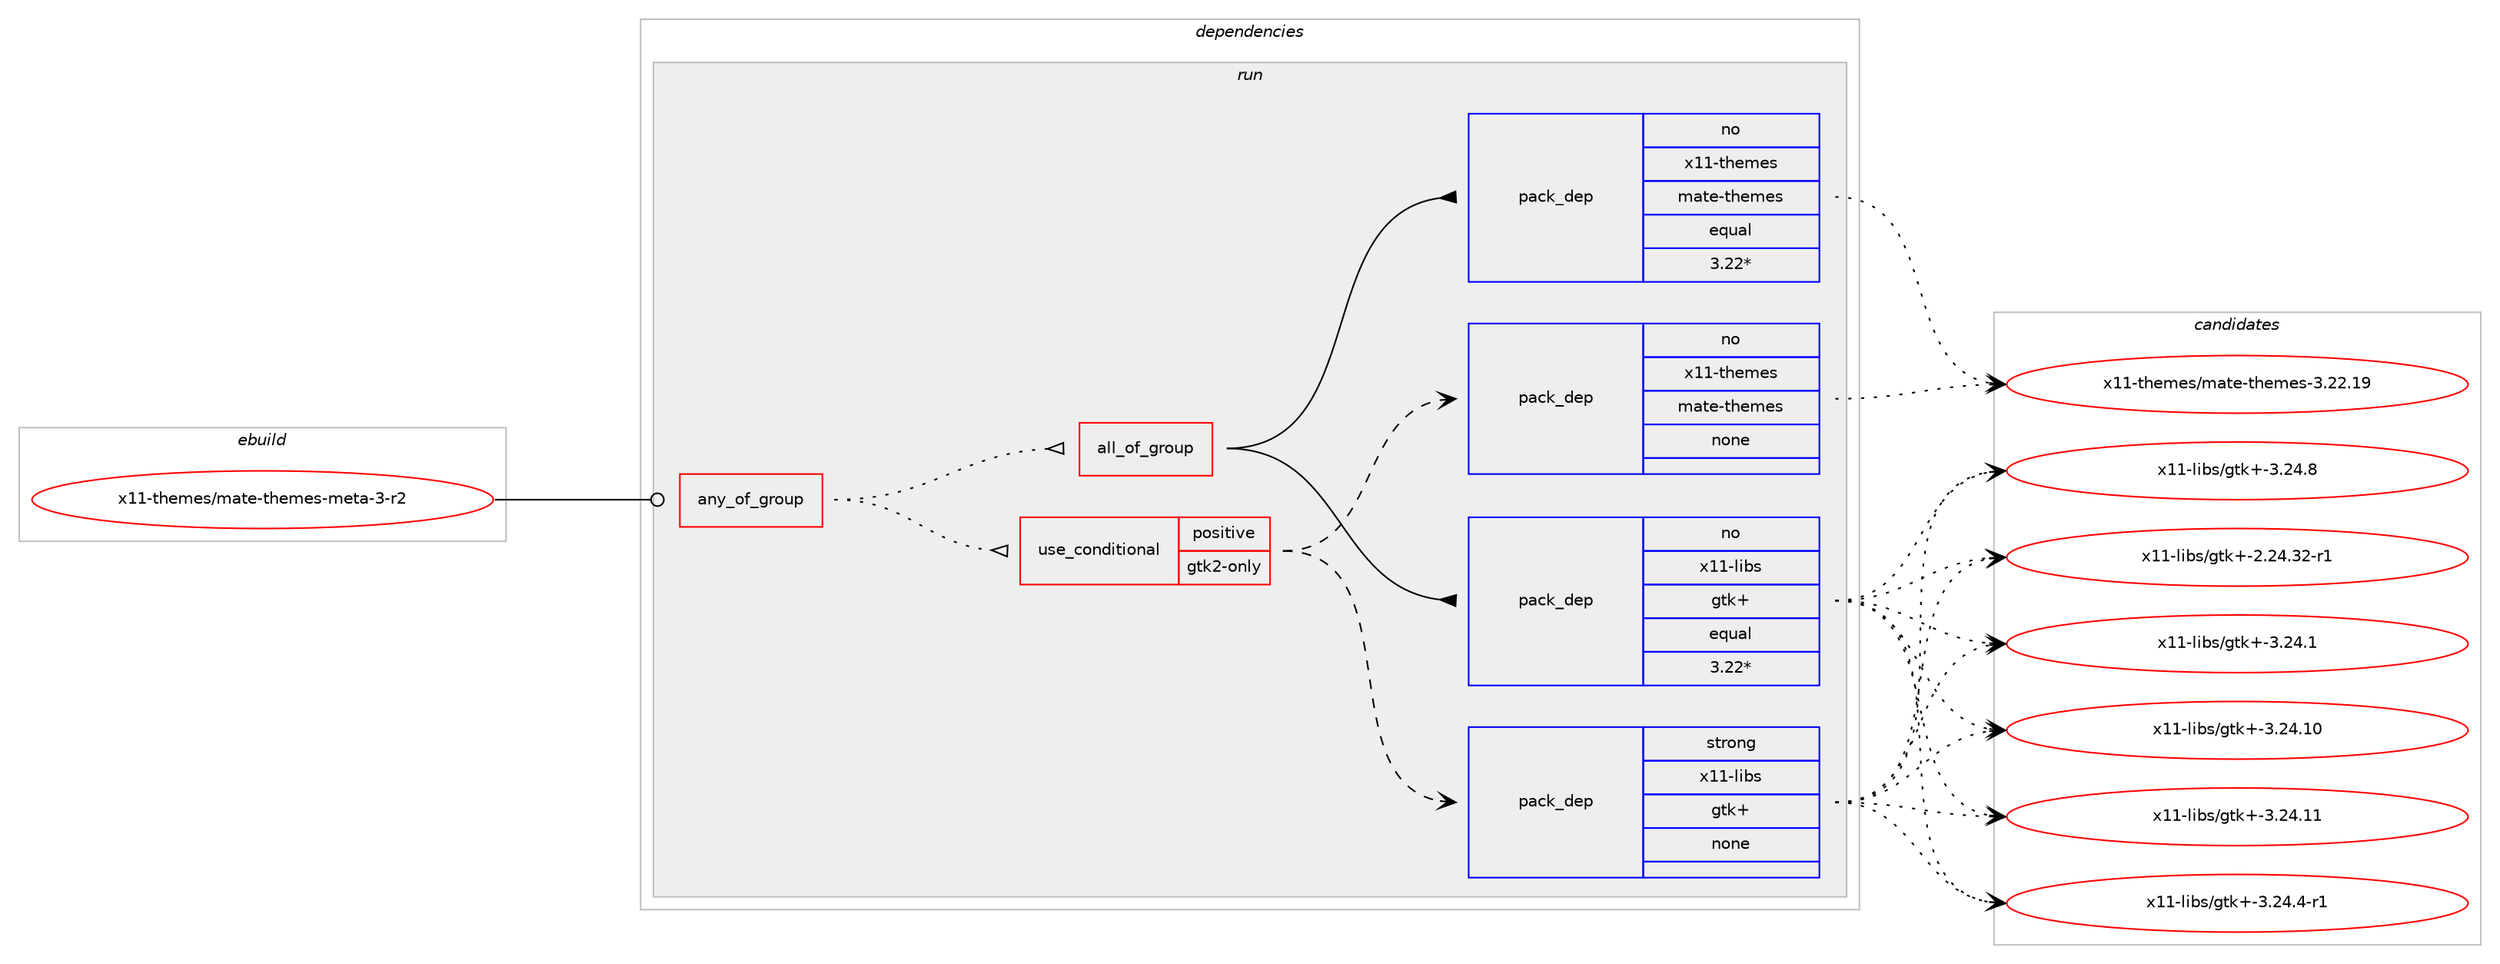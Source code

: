 digraph prolog {

# *************
# Graph options
# *************

newrank=true;
concentrate=true;
compound=true;
graph [rankdir=LR,fontname=Helvetica,fontsize=10,ranksep=1.5];#, ranksep=2.5, nodesep=0.2];
edge  [arrowhead=vee];
node  [fontname=Helvetica,fontsize=10];

# **********
# The ebuild
# **********

subgraph cluster_leftcol {
color=gray;
rank=same;
label=<<i>ebuild</i>>;
id [label="x11-themes/mate-themes-meta-3-r2", color=red, width=4, href="../x11-themes/mate-themes-meta-3-r2.svg"];
}

# ****************
# The dependencies
# ****************

subgraph cluster_midcol {
color=gray;
label=<<i>dependencies</i>>;
subgraph cluster_compile {
fillcolor="#eeeeee";
style=filled;
label=<<i>compile</i>>;
}
subgraph cluster_compileandrun {
fillcolor="#eeeeee";
style=filled;
label=<<i>compile and run</i>>;
}
subgraph cluster_run {
fillcolor="#eeeeee";
style=filled;
label=<<i>run</i>>;
subgraph any16216 {
dependency924984 [label=<<TABLE BORDER="0" CELLBORDER="1" CELLSPACING="0" CELLPADDING="4"><TR><TD CELLPADDING="10">any_of_group</TD></TR></TABLE>>, shape=none, color=red];subgraph cond220424 {
dependency924985 [label=<<TABLE BORDER="0" CELLBORDER="1" CELLSPACING="0" CELLPADDING="4"><TR><TD ROWSPAN="3" CELLPADDING="10">use_conditional</TD></TR><TR><TD>positive</TD></TR><TR><TD>gtk2-only</TD></TR></TABLE>>, shape=none, color=red];
subgraph pack687748 {
dependency924986 [label=<<TABLE BORDER="0" CELLBORDER="1" CELLSPACING="0" CELLPADDING="4" WIDTH="220"><TR><TD ROWSPAN="6" CELLPADDING="30">pack_dep</TD></TR><TR><TD WIDTH="110">strong</TD></TR><TR><TD>x11-libs</TD></TR><TR><TD>gtk+</TD></TR><TR><TD>none</TD></TR><TR><TD></TD></TR></TABLE>>, shape=none, color=blue];
}
dependency924985:e -> dependency924986:w [weight=20,style="dashed",arrowhead="vee"];
subgraph pack687749 {
dependency924987 [label=<<TABLE BORDER="0" CELLBORDER="1" CELLSPACING="0" CELLPADDING="4" WIDTH="220"><TR><TD ROWSPAN="6" CELLPADDING="30">pack_dep</TD></TR><TR><TD WIDTH="110">no</TD></TR><TR><TD>x11-themes</TD></TR><TR><TD>mate-themes</TD></TR><TR><TD>none</TD></TR><TR><TD></TD></TR></TABLE>>, shape=none, color=blue];
}
dependency924985:e -> dependency924987:w [weight=20,style="dashed",arrowhead="vee"];
}
dependency924984:e -> dependency924985:w [weight=20,style="dotted",arrowhead="oinv"];
subgraph all599 {
dependency924988 [label=<<TABLE BORDER="0" CELLBORDER="1" CELLSPACING="0" CELLPADDING="4"><TR><TD CELLPADDING="10">all_of_group</TD></TR></TABLE>>, shape=none, color=red];subgraph pack687750 {
dependency924989 [label=<<TABLE BORDER="0" CELLBORDER="1" CELLSPACING="0" CELLPADDING="4" WIDTH="220"><TR><TD ROWSPAN="6" CELLPADDING="30">pack_dep</TD></TR><TR><TD WIDTH="110">no</TD></TR><TR><TD>x11-libs</TD></TR><TR><TD>gtk+</TD></TR><TR><TD>equal</TD></TR><TR><TD>3.22*</TD></TR></TABLE>>, shape=none, color=blue];
}
dependency924988:e -> dependency924989:w [weight=20,style="solid",arrowhead="inv"];
subgraph pack687751 {
dependency924990 [label=<<TABLE BORDER="0" CELLBORDER="1" CELLSPACING="0" CELLPADDING="4" WIDTH="220"><TR><TD ROWSPAN="6" CELLPADDING="30">pack_dep</TD></TR><TR><TD WIDTH="110">no</TD></TR><TR><TD>x11-themes</TD></TR><TR><TD>mate-themes</TD></TR><TR><TD>equal</TD></TR><TR><TD>3.22*</TD></TR></TABLE>>, shape=none, color=blue];
}
dependency924988:e -> dependency924990:w [weight=20,style="solid",arrowhead="inv"];
}
dependency924984:e -> dependency924988:w [weight=20,style="dotted",arrowhead="oinv"];
}
id:e -> dependency924984:w [weight=20,style="solid",arrowhead="odot"];
}
}

# **************
# The candidates
# **************

subgraph cluster_choices {
rank=same;
color=gray;
label=<<i>candidates</i>>;

subgraph choice687748 {
color=black;
nodesep=1;
choice12049494510810598115471031161074345504650524651504511449 [label="x11-libs/gtk+-2.24.32-r1", color=red, width=4,href="../x11-libs/gtk+-2.24.32-r1.svg"];
choice12049494510810598115471031161074345514650524649 [label="x11-libs/gtk+-3.24.1", color=red, width=4,href="../x11-libs/gtk+-3.24.1.svg"];
choice1204949451081059811547103116107434551465052464948 [label="x11-libs/gtk+-3.24.10", color=red, width=4,href="../x11-libs/gtk+-3.24.10.svg"];
choice1204949451081059811547103116107434551465052464949 [label="x11-libs/gtk+-3.24.11", color=red, width=4,href="../x11-libs/gtk+-3.24.11.svg"];
choice120494945108105981154710311610743455146505246524511449 [label="x11-libs/gtk+-3.24.4-r1", color=red, width=4,href="../x11-libs/gtk+-3.24.4-r1.svg"];
choice12049494510810598115471031161074345514650524656 [label="x11-libs/gtk+-3.24.8", color=red, width=4,href="../x11-libs/gtk+-3.24.8.svg"];
dependency924986:e -> choice12049494510810598115471031161074345504650524651504511449:w [style=dotted,weight="100"];
dependency924986:e -> choice12049494510810598115471031161074345514650524649:w [style=dotted,weight="100"];
dependency924986:e -> choice1204949451081059811547103116107434551465052464948:w [style=dotted,weight="100"];
dependency924986:e -> choice1204949451081059811547103116107434551465052464949:w [style=dotted,weight="100"];
dependency924986:e -> choice120494945108105981154710311610743455146505246524511449:w [style=dotted,weight="100"];
dependency924986:e -> choice12049494510810598115471031161074345514650524656:w [style=dotted,weight="100"];
}
subgraph choice687749 {
color=black;
nodesep=1;
choice1204949451161041011091011154710997116101451161041011091011154551465050464957 [label="x11-themes/mate-themes-3.22.19", color=red, width=4,href="../x11-themes/mate-themes-3.22.19.svg"];
dependency924987:e -> choice1204949451161041011091011154710997116101451161041011091011154551465050464957:w [style=dotted,weight="100"];
}
subgraph choice687750 {
color=black;
nodesep=1;
choice12049494510810598115471031161074345504650524651504511449 [label="x11-libs/gtk+-2.24.32-r1", color=red, width=4,href="../x11-libs/gtk+-2.24.32-r1.svg"];
choice12049494510810598115471031161074345514650524649 [label="x11-libs/gtk+-3.24.1", color=red, width=4,href="../x11-libs/gtk+-3.24.1.svg"];
choice1204949451081059811547103116107434551465052464948 [label="x11-libs/gtk+-3.24.10", color=red, width=4,href="../x11-libs/gtk+-3.24.10.svg"];
choice1204949451081059811547103116107434551465052464949 [label="x11-libs/gtk+-3.24.11", color=red, width=4,href="../x11-libs/gtk+-3.24.11.svg"];
choice120494945108105981154710311610743455146505246524511449 [label="x11-libs/gtk+-3.24.4-r1", color=red, width=4,href="../x11-libs/gtk+-3.24.4-r1.svg"];
choice12049494510810598115471031161074345514650524656 [label="x11-libs/gtk+-3.24.8", color=red, width=4,href="../x11-libs/gtk+-3.24.8.svg"];
dependency924989:e -> choice12049494510810598115471031161074345504650524651504511449:w [style=dotted,weight="100"];
dependency924989:e -> choice12049494510810598115471031161074345514650524649:w [style=dotted,weight="100"];
dependency924989:e -> choice1204949451081059811547103116107434551465052464948:w [style=dotted,weight="100"];
dependency924989:e -> choice1204949451081059811547103116107434551465052464949:w [style=dotted,weight="100"];
dependency924989:e -> choice120494945108105981154710311610743455146505246524511449:w [style=dotted,weight="100"];
dependency924989:e -> choice12049494510810598115471031161074345514650524656:w [style=dotted,weight="100"];
}
subgraph choice687751 {
color=black;
nodesep=1;
choice1204949451161041011091011154710997116101451161041011091011154551465050464957 [label="x11-themes/mate-themes-3.22.19", color=red, width=4,href="../x11-themes/mate-themes-3.22.19.svg"];
dependency924990:e -> choice1204949451161041011091011154710997116101451161041011091011154551465050464957:w [style=dotted,weight="100"];
}
}

}
